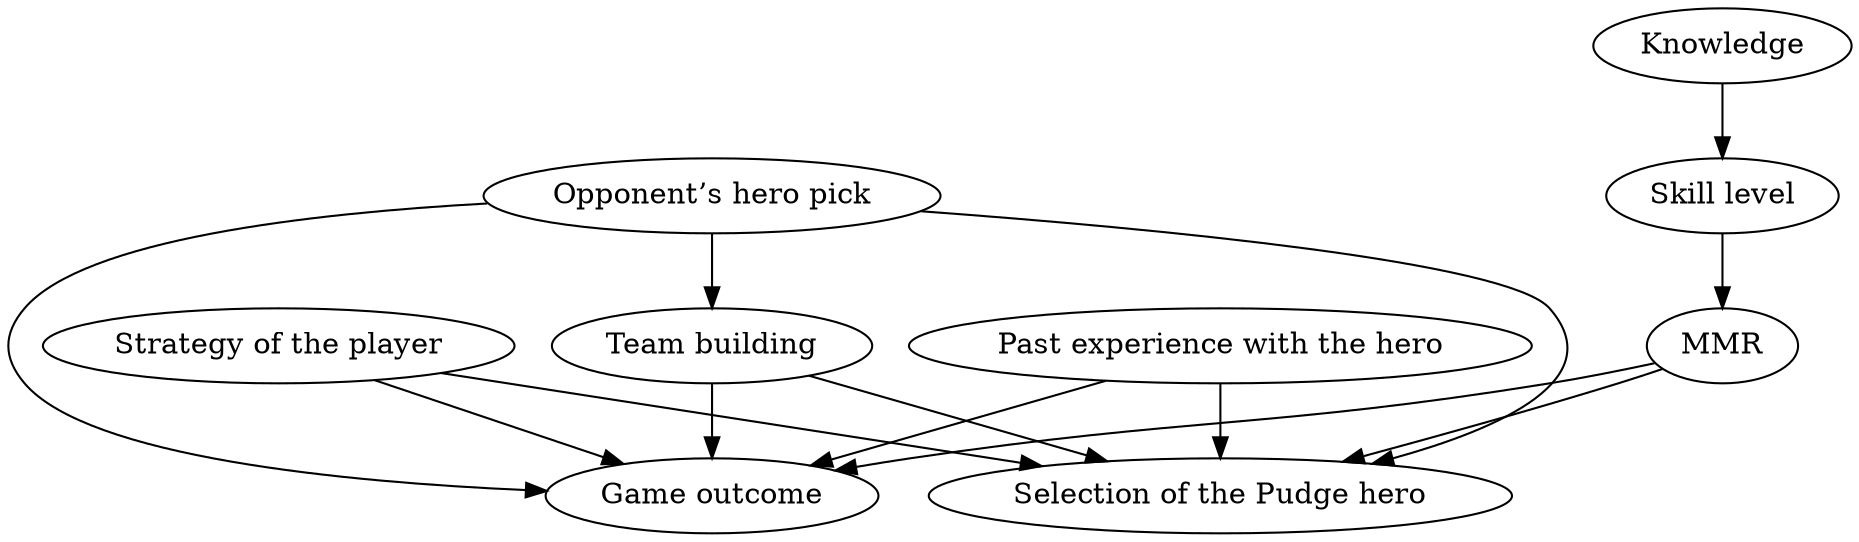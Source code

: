 digraph {
	"Selection of the Pudge hero"
	"Game outcome"
	"Opponent’s hero pick" -> "Selection of the Pudge hero"
	"Opponent’s hero pick" -> "Game outcome"
	"Opponent’s hero pick" -> "Team building"
	"Team building" -> "Selection of the Pudge hero"
	"Team building" -> "Game outcome"
	Knowledge -> "Skill level"
	"Skill level" -> MMR
	MMR -> "Selection of the Pudge hero"
	MMR -> "Game outcome"
	"Strategy of the player" -> "Selection of the Pudge hero"
	"Strategy of the player" -> "Game outcome"
	"Past experience with the hero" -> "Selection of the Pudge hero"
	"Past experience with the hero" -> "Game outcome"
}
